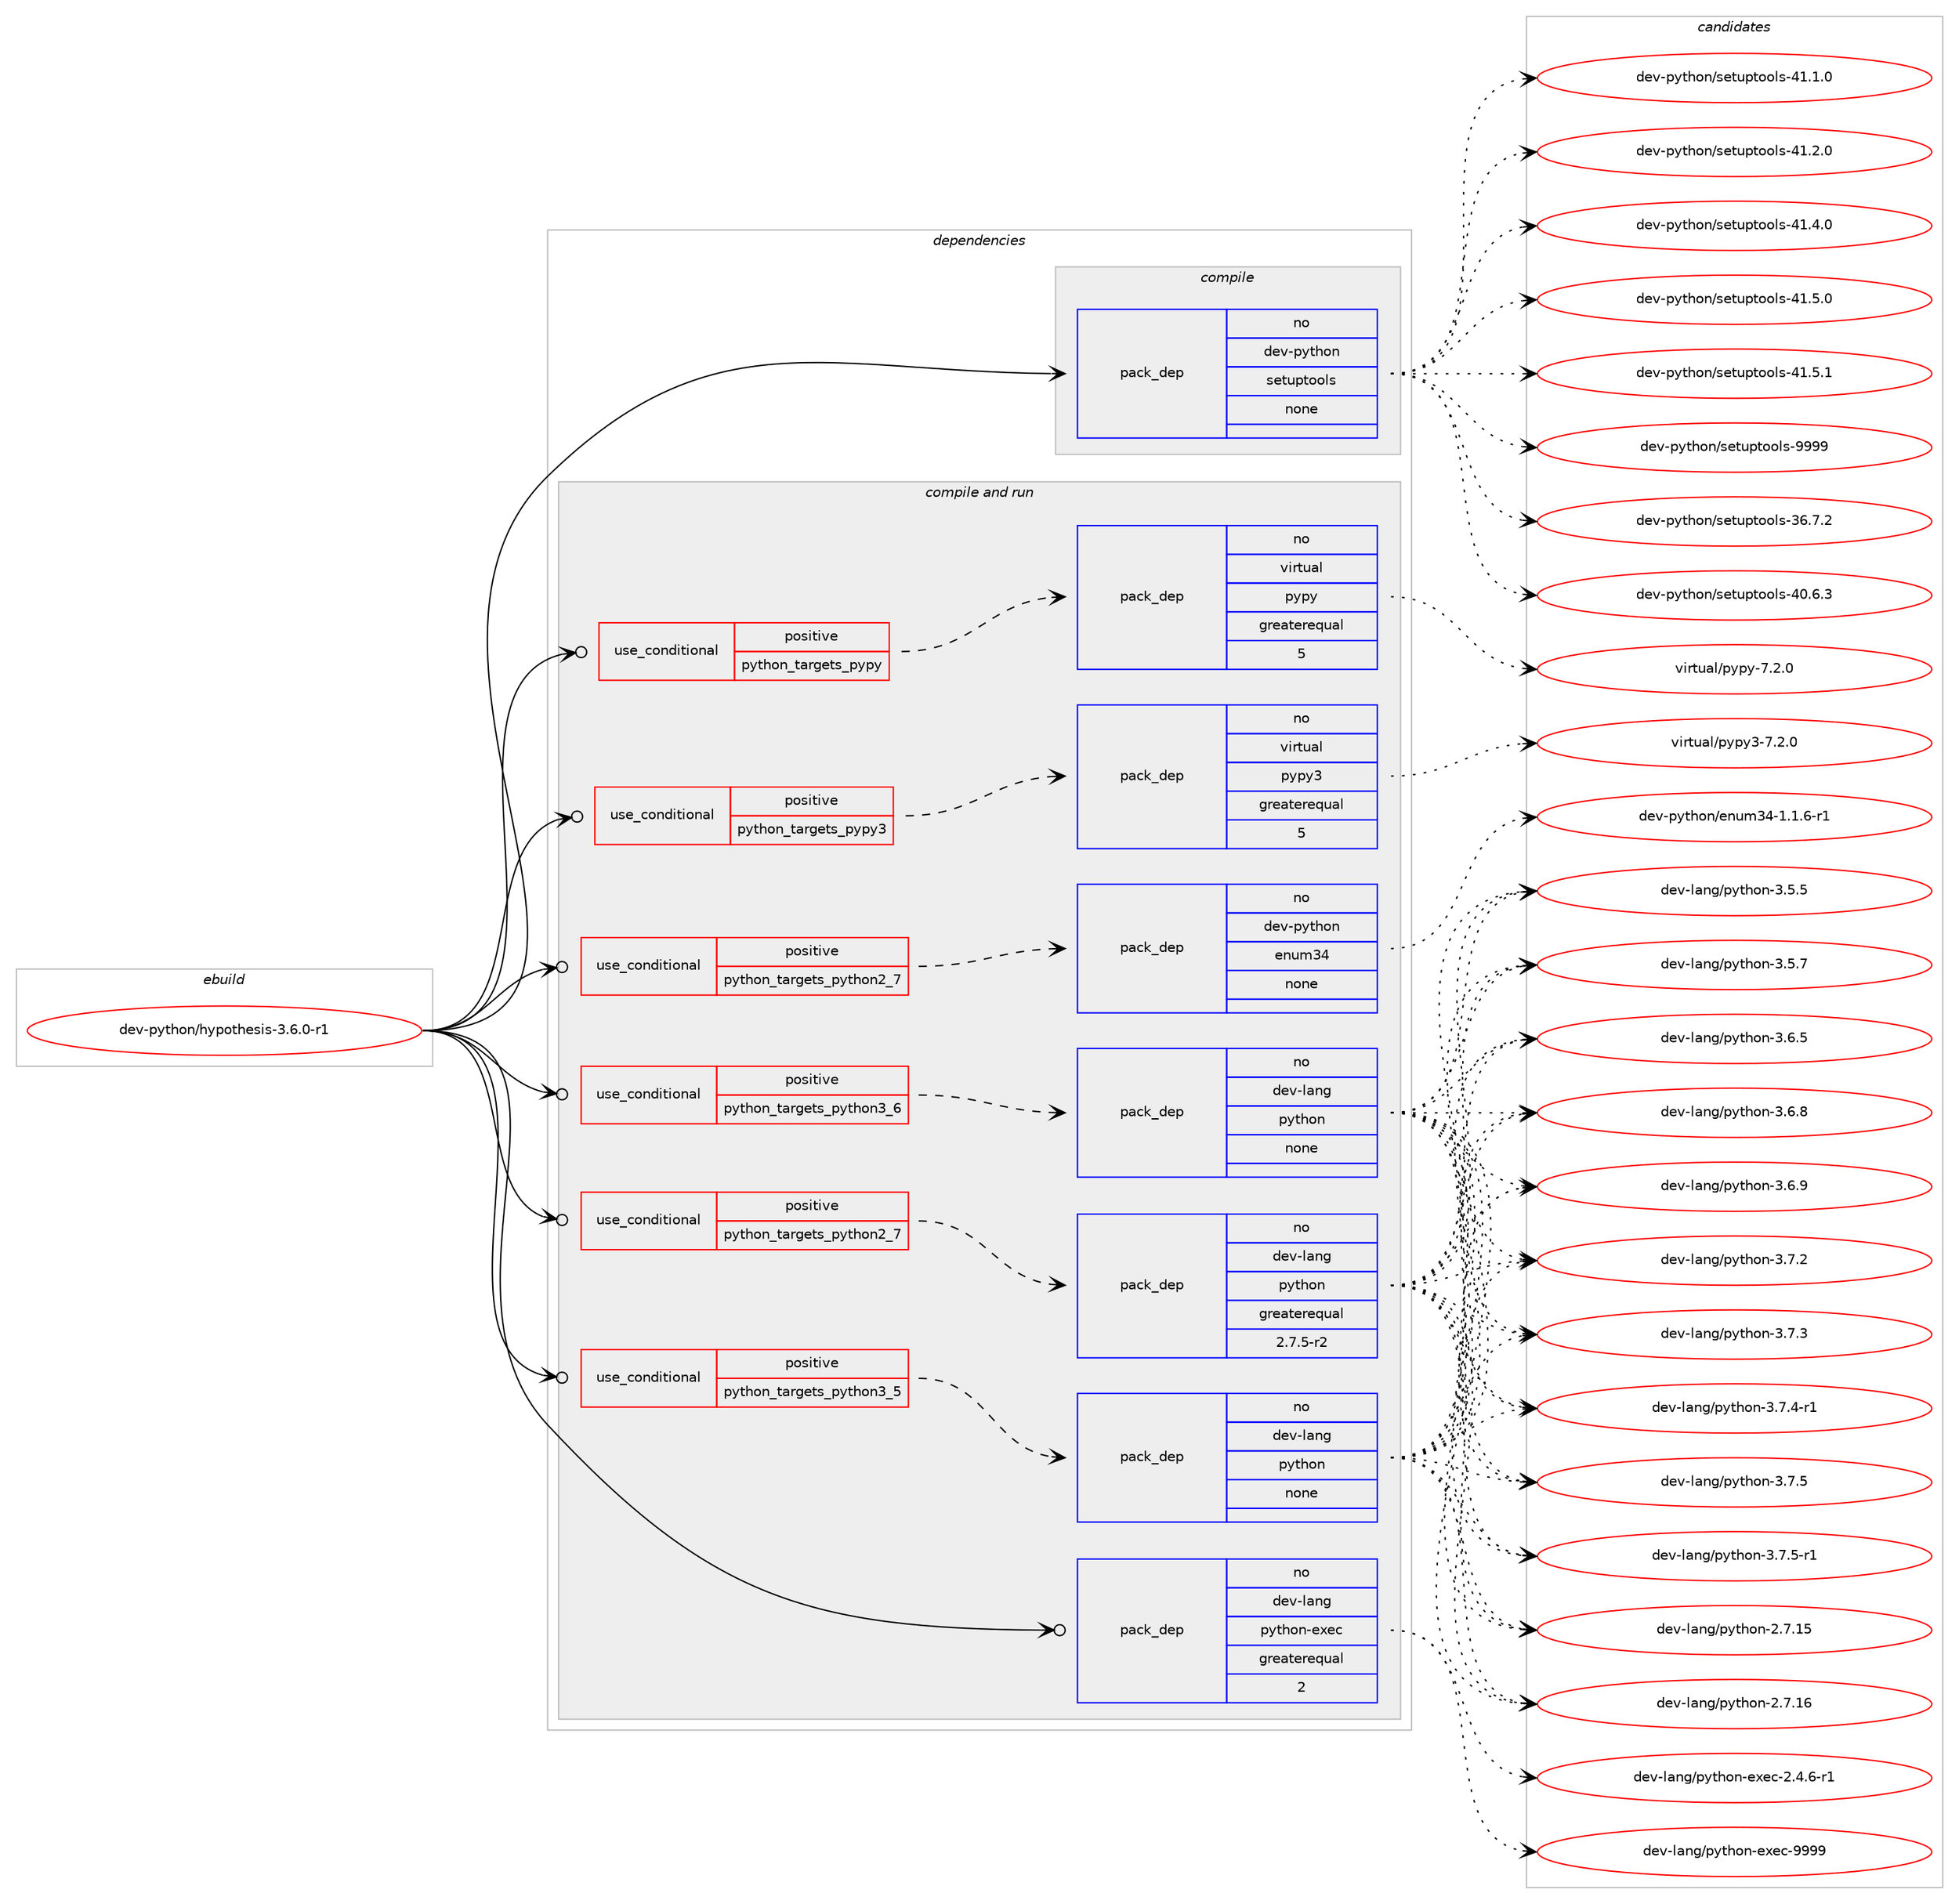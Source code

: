 digraph prolog {

# *************
# Graph options
# *************

newrank=true;
concentrate=true;
compound=true;
graph [rankdir=LR,fontname=Helvetica,fontsize=10,ranksep=1.5];#, ranksep=2.5, nodesep=0.2];
edge  [arrowhead=vee];
node  [fontname=Helvetica,fontsize=10];

# **********
# The ebuild
# **********

subgraph cluster_leftcol {
color=gray;
label=<<i>ebuild</i>>;
id [label="dev-python/hypothesis-3.6.0-r1", color=red, width=4, href="../dev-python/hypothesis-3.6.0-r1.svg"];
}

# ****************
# The dependencies
# ****************

subgraph cluster_midcol {
color=gray;
label=<<i>dependencies</i>>;
subgraph cluster_compile {
fillcolor="#eeeeee";
style=filled;
label=<<i>compile</i>>;
subgraph pack456471 {
dependency608942 [label=<<TABLE BORDER="0" CELLBORDER="1" CELLSPACING="0" CELLPADDING="4" WIDTH="220"><TR><TD ROWSPAN="6" CELLPADDING="30">pack_dep</TD></TR><TR><TD WIDTH="110">no</TD></TR><TR><TD>dev-python</TD></TR><TR><TD>setuptools</TD></TR><TR><TD>none</TD></TR><TR><TD></TD></TR></TABLE>>, shape=none, color=blue];
}
id:e -> dependency608942:w [weight=20,style="solid",arrowhead="vee"];
}
subgraph cluster_compileandrun {
fillcolor="#eeeeee";
style=filled;
label=<<i>compile and run</i>>;
subgraph cond140672 {
dependency608943 [label=<<TABLE BORDER="0" CELLBORDER="1" CELLSPACING="0" CELLPADDING="4"><TR><TD ROWSPAN="3" CELLPADDING="10">use_conditional</TD></TR><TR><TD>positive</TD></TR><TR><TD>python_targets_pypy</TD></TR></TABLE>>, shape=none, color=red];
subgraph pack456472 {
dependency608944 [label=<<TABLE BORDER="0" CELLBORDER="1" CELLSPACING="0" CELLPADDING="4" WIDTH="220"><TR><TD ROWSPAN="6" CELLPADDING="30">pack_dep</TD></TR><TR><TD WIDTH="110">no</TD></TR><TR><TD>virtual</TD></TR><TR><TD>pypy</TD></TR><TR><TD>greaterequal</TD></TR><TR><TD>5</TD></TR></TABLE>>, shape=none, color=blue];
}
dependency608943:e -> dependency608944:w [weight=20,style="dashed",arrowhead="vee"];
}
id:e -> dependency608943:w [weight=20,style="solid",arrowhead="odotvee"];
subgraph cond140673 {
dependency608945 [label=<<TABLE BORDER="0" CELLBORDER="1" CELLSPACING="0" CELLPADDING="4"><TR><TD ROWSPAN="3" CELLPADDING="10">use_conditional</TD></TR><TR><TD>positive</TD></TR><TR><TD>python_targets_pypy3</TD></TR></TABLE>>, shape=none, color=red];
subgraph pack456473 {
dependency608946 [label=<<TABLE BORDER="0" CELLBORDER="1" CELLSPACING="0" CELLPADDING="4" WIDTH="220"><TR><TD ROWSPAN="6" CELLPADDING="30">pack_dep</TD></TR><TR><TD WIDTH="110">no</TD></TR><TR><TD>virtual</TD></TR><TR><TD>pypy3</TD></TR><TR><TD>greaterequal</TD></TR><TR><TD>5</TD></TR></TABLE>>, shape=none, color=blue];
}
dependency608945:e -> dependency608946:w [weight=20,style="dashed",arrowhead="vee"];
}
id:e -> dependency608945:w [weight=20,style="solid",arrowhead="odotvee"];
subgraph cond140674 {
dependency608947 [label=<<TABLE BORDER="0" CELLBORDER="1" CELLSPACING="0" CELLPADDING="4"><TR><TD ROWSPAN="3" CELLPADDING="10">use_conditional</TD></TR><TR><TD>positive</TD></TR><TR><TD>python_targets_python2_7</TD></TR></TABLE>>, shape=none, color=red];
subgraph pack456474 {
dependency608948 [label=<<TABLE BORDER="0" CELLBORDER="1" CELLSPACING="0" CELLPADDING="4" WIDTH="220"><TR><TD ROWSPAN="6" CELLPADDING="30">pack_dep</TD></TR><TR><TD WIDTH="110">no</TD></TR><TR><TD>dev-lang</TD></TR><TR><TD>python</TD></TR><TR><TD>greaterequal</TD></TR><TR><TD>2.7.5-r2</TD></TR></TABLE>>, shape=none, color=blue];
}
dependency608947:e -> dependency608948:w [weight=20,style="dashed",arrowhead="vee"];
}
id:e -> dependency608947:w [weight=20,style="solid",arrowhead="odotvee"];
subgraph cond140675 {
dependency608949 [label=<<TABLE BORDER="0" CELLBORDER="1" CELLSPACING="0" CELLPADDING="4"><TR><TD ROWSPAN="3" CELLPADDING="10">use_conditional</TD></TR><TR><TD>positive</TD></TR><TR><TD>python_targets_python2_7</TD></TR></TABLE>>, shape=none, color=red];
subgraph pack456475 {
dependency608950 [label=<<TABLE BORDER="0" CELLBORDER="1" CELLSPACING="0" CELLPADDING="4" WIDTH="220"><TR><TD ROWSPAN="6" CELLPADDING="30">pack_dep</TD></TR><TR><TD WIDTH="110">no</TD></TR><TR><TD>dev-python</TD></TR><TR><TD>enum34</TD></TR><TR><TD>none</TD></TR><TR><TD></TD></TR></TABLE>>, shape=none, color=blue];
}
dependency608949:e -> dependency608950:w [weight=20,style="dashed",arrowhead="vee"];
}
id:e -> dependency608949:w [weight=20,style="solid",arrowhead="odotvee"];
subgraph cond140676 {
dependency608951 [label=<<TABLE BORDER="0" CELLBORDER="1" CELLSPACING="0" CELLPADDING="4"><TR><TD ROWSPAN="3" CELLPADDING="10">use_conditional</TD></TR><TR><TD>positive</TD></TR><TR><TD>python_targets_python3_5</TD></TR></TABLE>>, shape=none, color=red];
subgraph pack456476 {
dependency608952 [label=<<TABLE BORDER="0" CELLBORDER="1" CELLSPACING="0" CELLPADDING="4" WIDTH="220"><TR><TD ROWSPAN="6" CELLPADDING="30">pack_dep</TD></TR><TR><TD WIDTH="110">no</TD></TR><TR><TD>dev-lang</TD></TR><TR><TD>python</TD></TR><TR><TD>none</TD></TR><TR><TD></TD></TR></TABLE>>, shape=none, color=blue];
}
dependency608951:e -> dependency608952:w [weight=20,style="dashed",arrowhead="vee"];
}
id:e -> dependency608951:w [weight=20,style="solid",arrowhead="odotvee"];
subgraph cond140677 {
dependency608953 [label=<<TABLE BORDER="0" CELLBORDER="1" CELLSPACING="0" CELLPADDING="4"><TR><TD ROWSPAN="3" CELLPADDING="10">use_conditional</TD></TR><TR><TD>positive</TD></TR><TR><TD>python_targets_python3_6</TD></TR></TABLE>>, shape=none, color=red];
subgraph pack456477 {
dependency608954 [label=<<TABLE BORDER="0" CELLBORDER="1" CELLSPACING="0" CELLPADDING="4" WIDTH="220"><TR><TD ROWSPAN="6" CELLPADDING="30">pack_dep</TD></TR><TR><TD WIDTH="110">no</TD></TR><TR><TD>dev-lang</TD></TR><TR><TD>python</TD></TR><TR><TD>none</TD></TR><TR><TD></TD></TR></TABLE>>, shape=none, color=blue];
}
dependency608953:e -> dependency608954:w [weight=20,style="dashed",arrowhead="vee"];
}
id:e -> dependency608953:w [weight=20,style="solid",arrowhead="odotvee"];
subgraph pack456478 {
dependency608955 [label=<<TABLE BORDER="0" CELLBORDER="1" CELLSPACING="0" CELLPADDING="4" WIDTH="220"><TR><TD ROWSPAN="6" CELLPADDING="30">pack_dep</TD></TR><TR><TD WIDTH="110">no</TD></TR><TR><TD>dev-lang</TD></TR><TR><TD>python-exec</TD></TR><TR><TD>greaterequal</TD></TR><TR><TD>2</TD></TR></TABLE>>, shape=none, color=blue];
}
id:e -> dependency608955:w [weight=20,style="solid",arrowhead="odotvee"];
}
subgraph cluster_run {
fillcolor="#eeeeee";
style=filled;
label=<<i>run</i>>;
}
}

# **************
# The candidates
# **************

subgraph cluster_choices {
rank=same;
color=gray;
label=<<i>candidates</i>>;

subgraph choice456471 {
color=black;
nodesep=1;
choice100101118451121211161041111104711510111611711211611111110811545515446554650 [label="dev-python/setuptools-36.7.2", color=red, width=4,href="../dev-python/setuptools-36.7.2.svg"];
choice100101118451121211161041111104711510111611711211611111110811545524846544651 [label="dev-python/setuptools-40.6.3", color=red, width=4,href="../dev-python/setuptools-40.6.3.svg"];
choice100101118451121211161041111104711510111611711211611111110811545524946494648 [label="dev-python/setuptools-41.1.0", color=red, width=4,href="../dev-python/setuptools-41.1.0.svg"];
choice100101118451121211161041111104711510111611711211611111110811545524946504648 [label="dev-python/setuptools-41.2.0", color=red, width=4,href="../dev-python/setuptools-41.2.0.svg"];
choice100101118451121211161041111104711510111611711211611111110811545524946524648 [label="dev-python/setuptools-41.4.0", color=red, width=4,href="../dev-python/setuptools-41.4.0.svg"];
choice100101118451121211161041111104711510111611711211611111110811545524946534648 [label="dev-python/setuptools-41.5.0", color=red, width=4,href="../dev-python/setuptools-41.5.0.svg"];
choice100101118451121211161041111104711510111611711211611111110811545524946534649 [label="dev-python/setuptools-41.5.1", color=red, width=4,href="../dev-python/setuptools-41.5.1.svg"];
choice10010111845112121116104111110471151011161171121161111111081154557575757 [label="dev-python/setuptools-9999", color=red, width=4,href="../dev-python/setuptools-9999.svg"];
dependency608942:e -> choice100101118451121211161041111104711510111611711211611111110811545515446554650:w [style=dotted,weight="100"];
dependency608942:e -> choice100101118451121211161041111104711510111611711211611111110811545524846544651:w [style=dotted,weight="100"];
dependency608942:e -> choice100101118451121211161041111104711510111611711211611111110811545524946494648:w [style=dotted,weight="100"];
dependency608942:e -> choice100101118451121211161041111104711510111611711211611111110811545524946504648:w [style=dotted,weight="100"];
dependency608942:e -> choice100101118451121211161041111104711510111611711211611111110811545524946524648:w [style=dotted,weight="100"];
dependency608942:e -> choice100101118451121211161041111104711510111611711211611111110811545524946534648:w [style=dotted,weight="100"];
dependency608942:e -> choice100101118451121211161041111104711510111611711211611111110811545524946534649:w [style=dotted,weight="100"];
dependency608942:e -> choice10010111845112121116104111110471151011161171121161111111081154557575757:w [style=dotted,weight="100"];
}
subgraph choice456472 {
color=black;
nodesep=1;
choice1181051141161179710847112121112121455546504648 [label="virtual/pypy-7.2.0", color=red, width=4,href="../virtual/pypy-7.2.0.svg"];
dependency608944:e -> choice1181051141161179710847112121112121455546504648:w [style=dotted,weight="100"];
}
subgraph choice456473 {
color=black;
nodesep=1;
choice118105114116117971084711212111212151455546504648 [label="virtual/pypy3-7.2.0", color=red, width=4,href="../virtual/pypy3-7.2.0.svg"];
dependency608946:e -> choice118105114116117971084711212111212151455546504648:w [style=dotted,weight="100"];
}
subgraph choice456474 {
color=black;
nodesep=1;
choice10010111845108971101034711212111610411111045504655464953 [label="dev-lang/python-2.7.15", color=red, width=4,href="../dev-lang/python-2.7.15.svg"];
choice10010111845108971101034711212111610411111045504655464954 [label="dev-lang/python-2.7.16", color=red, width=4,href="../dev-lang/python-2.7.16.svg"];
choice100101118451089711010347112121116104111110455146534653 [label="dev-lang/python-3.5.5", color=red, width=4,href="../dev-lang/python-3.5.5.svg"];
choice100101118451089711010347112121116104111110455146534655 [label="dev-lang/python-3.5.7", color=red, width=4,href="../dev-lang/python-3.5.7.svg"];
choice100101118451089711010347112121116104111110455146544653 [label="dev-lang/python-3.6.5", color=red, width=4,href="../dev-lang/python-3.6.5.svg"];
choice100101118451089711010347112121116104111110455146544656 [label="dev-lang/python-3.6.8", color=red, width=4,href="../dev-lang/python-3.6.8.svg"];
choice100101118451089711010347112121116104111110455146544657 [label="dev-lang/python-3.6.9", color=red, width=4,href="../dev-lang/python-3.6.9.svg"];
choice100101118451089711010347112121116104111110455146554650 [label="dev-lang/python-3.7.2", color=red, width=4,href="../dev-lang/python-3.7.2.svg"];
choice100101118451089711010347112121116104111110455146554651 [label="dev-lang/python-3.7.3", color=red, width=4,href="../dev-lang/python-3.7.3.svg"];
choice1001011184510897110103471121211161041111104551465546524511449 [label="dev-lang/python-3.7.4-r1", color=red, width=4,href="../dev-lang/python-3.7.4-r1.svg"];
choice100101118451089711010347112121116104111110455146554653 [label="dev-lang/python-3.7.5", color=red, width=4,href="../dev-lang/python-3.7.5.svg"];
choice1001011184510897110103471121211161041111104551465546534511449 [label="dev-lang/python-3.7.5-r1", color=red, width=4,href="../dev-lang/python-3.7.5-r1.svg"];
dependency608948:e -> choice10010111845108971101034711212111610411111045504655464953:w [style=dotted,weight="100"];
dependency608948:e -> choice10010111845108971101034711212111610411111045504655464954:w [style=dotted,weight="100"];
dependency608948:e -> choice100101118451089711010347112121116104111110455146534653:w [style=dotted,weight="100"];
dependency608948:e -> choice100101118451089711010347112121116104111110455146534655:w [style=dotted,weight="100"];
dependency608948:e -> choice100101118451089711010347112121116104111110455146544653:w [style=dotted,weight="100"];
dependency608948:e -> choice100101118451089711010347112121116104111110455146544656:w [style=dotted,weight="100"];
dependency608948:e -> choice100101118451089711010347112121116104111110455146544657:w [style=dotted,weight="100"];
dependency608948:e -> choice100101118451089711010347112121116104111110455146554650:w [style=dotted,weight="100"];
dependency608948:e -> choice100101118451089711010347112121116104111110455146554651:w [style=dotted,weight="100"];
dependency608948:e -> choice1001011184510897110103471121211161041111104551465546524511449:w [style=dotted,weight="100"];
dependency608948:e -> choice100101118451089711010347112121116104111110455146554653:w [style=dotted,weight="100"];
dependency608948:e -> choice1001011184510897110103471121211161041111104551465546534511449:w [style=dotted,weight="100"];
}
subgraph choice456475 {
color=black;
nodesep=1;
choice100101118451121211161041111104710111011710951524549464946544511449 [label="dev-python/enum34-1.1.6-r1", color=red, width=4,href="../dev-python/enum34-1.1.6-r1.svg"];
dependency608950:e -> choice100101118451121211161041111104710111011710951524549464946544511449:w [style=dotted,weight="100"];
}
subgraph choice456476 {
color=black;
nodesep=1;
choice10010111845108971101034711212111610411111045504655464953 [label="dev-lang/python-2.7.15", color=red, width=4,href="../dev-lang/python-2.7.15.svg"];
choice10010111845108971101034711212111610411111045504655464954 [label="dev-lang/python-2.7.16", color=red, width=4,href="../dev-lang/python-2.7.16.svg"];
choice100101118451089711010347112121116104111110455146534653 [label="dev-lang/python-3.5.5", color=red, width=4,href="../dev-lang/python-3.5.5.svg"];
choice100101118451089711010347112121116104111110455146534655 [label="dev-lang/python-3.5.7", color=red, width=4,href="../dev-lang/python-3.5.7.svg"];
choice100101118451089711010347112121116104111110455146544653 [label="dev-lang/python-3.6.5", color=red, width=4,href="../dev-lang/python-3.6.5.svg"];
choice100101118451089711010347112121116104111110455146544656 [label="dev-lang/python-3.6.8", color=red, width=4,href="../dev-lang/python-3.6.8.svg"];
choice100101118451089711010347112121116104111110455146544657 [label="dev-lang/python-3.6.9", color=red, width=4,href="../dev-lang/python-3.6.9.svg"];
choice100101118451089711010347112121116104111110455146554650 [label="dev-lang/python-3.7.2", color=red, width=4,href="../dev-lang/python-3.7.2.svg"];
choice100101118451089711010347112121116104111110455146554651 [label="dev-lang/python-3.7.3", color=red, width=4,href="../dev-lang/python-3.7.3.svg"];
choice1001011184510897110103471121211161041111104551465546524511449 [label="dev-lang/python-3.7.4-r1", color=red, width=4,href="../dev-lang/python-3.7.4-r1.svg"];
choice100101118451089711010347112121116104111110455146554653 [label="dev-lang/python-3.7.5", color=red, width=4,href="../dev-lang/python-3.7.5.svg"];
choice1001011184510897110103471121211161041111104551465546534511449 [label="dev-lang/python-3.7.5-r1", color=red, width=4,href="../dev-lang/python-3.7.5-r1.svg"];
dependency608952:e -> choice10010111845108971101034711212111610411111045504655464953:w [style=dotted,weight="100"];
dependency608952:e -> choice10010111845108971101034711212111610411111045504655464954:w [style=dotted,weight="100"];
dependency608952:e -> choice100101118451089711010347112121116104111110455146534653:w [style=dotted,weight="100"];
dependency608952:e -> choice100101118451089711010347112121116104111110455146534655:w [style=dotted,weight="100"];
dependency608952:e -> choice100101118451089711010347112121116104111110455146544653:w [style=dotted,weight="100"];
dependency608952:e -> choice100101118451089711010347112121116104111110455146544656:w [style=dotted,weight="100"];
dependency608952:e -> choice100101118451089711010347112121116104111110455146544657:w [style=dotted,weight="100"];
dependency608952:e -> choice100101118451089711010347112121116104111110455146554650:w [style=dotted,weight="100"];
dependency608952:e -> choice100101118451089711010347112121116104111110455146554651:w [style=dotted,weight="100"];
dependency608952:e -> choice1001011184510897110103471121211161041111104551465546524511449:w [style=dotted,weight="100"];
dependency608952:e -> choice100101118451089711010347112121116104111110455146554653:w [style=dotted,weight="100"];
dependency608952:e -> choice1001011184510897110103471121211161041111104551465546534511449:w [style=dotted,weight="100"];
}
subgraph choice456477 {
color=black;
nodesep=1;
choice10010111845108971101034711212111610411111045504655464953 [label="dev-lang/python-2.7.15", color=red, width=4,href="../dev-lang/python-2.7.15.svg"];
choice10010111845108971101034711212111610411111045504655464954 [label="dev-lang/python-2.7.16", color=red, width=4,href="../dev-lang/python-2.7.16.svg"];
choice100101118451089711010347112121116104111110455146534653 [label="dev-lang/python-3.5.5", color=red, width=4,href="../dev-lang/python-3.5.5.svg"];
choice100101118451089711010347112121116104111110455146534655 [label="dev-lang/python-3.5.7", color=red, width=4,href="../dev-lang/python-3.5.7.svg"];
choice100101118451089711010347112121116104111110455146544653 [label="dev-lang/python-3.6.5", color=red, width=4,href="../dev-lang/python-3.6.5.svg"];
choice100101118451089711010347112121116104111110455146544656 [label="dev-lang/python-3.6.8", color=red, width=4,href="../dev-lang/python-3.6.8.svg"];
choice100101118451089711010347112121116104111110455146544657 [label="dev-lang/python-3.6.9", color=red, width=4,href="../dev-lang/python-3.6.9.svg"];
choice100101118451089711010347112121116104111110455146554650 [label="dev-lang/python-3.7.2", color=red, width=4,href="../dev-lang/python-3.7.2.svg"];
choice100101118451089711010347112121116104111110455146554651 [label="dev-lang/python-3.7.3", color=red, width=4,href="../dev-lang/python-3.7.3.svg"];
choice1001011184510897110103471121211161041111104551465546524511449 [label="dev-lang/python-3.7.4-r1", color=red, width=4,href="../dev-lang/python-3.7.4-r1.svg"];
choice100101118451089711010347112121116104111110455146554653 [label="dev-lang/python-3.7.5", color=red, width=4,href="../dev-lang/python-3.7.5.svg"];
choice1001011184510897110103471121211161041111104551465546534511449 [label="dev-lang/python-3.7.5-r1", color=red, width=4,href="../dev-lang/python-3.7.5-r1.svg"];
dependency608954:e -> choice10010111845108971101034711212111610411111045504655464953:w [style=dotted,weight="100"];
dependency608954:e -> choice10010111845108971101034711212111610411111045504655464954:w [style=dotted,weight="100"];
dependency608954:e -> choice100101118451089711010347112121116104111110455146534653:w [style=dotted,weight="100"];
dependency608954:e -> choice100101118451089711010347112121116104111110455146534655:w [style=dotted,weight="100"];
dependency608954:e -> choice100101118451089711010347112121116104111110455146544653:w [style=dotted,weight="100"];
dependency608954:e -> choice100101118451089711010347112121116104111110455146544656:w [style=dotted,weight="100"];
dependency608954:e -> choice100101118451089711010347112121116104111110455146544657:w [style=dotted,weight="100"];
dependency608954:e -> choice100101118451089711010347112121116104111110455146554650:w [style=dotted,weight="100"];
dependency608954:e -> choice100101118451089711010347112121116104111110455146554651:w [style=dotted,weight="100"];
dependency608954:e -> choice1001011184510897110103471121211161041111104551465546524511449:w [style=dotted,weight="100"];
dependency608954:e -> choice100101118451089711010347112121116104111110455146554653:w [style=dotted,weight="100"];
dependency608954:e -> choice1001011184510897110103471121211161041111104551465546534511449:w [style=dotted,weight="100"];
}
subgraph choice456478 {
color=black;
nodesep=1;
choice10010111845108971101034711212111610411111045101120101994550465246544511449 [label="dev-lang/python-exec-2.4.6-r1", color=red, width=4,href="../dev-lang/python-exec-2.4.6-r1.svg"];
choice10010111845108971101034711212111610411111045101120101994557575757 [label="dev-lang/python-exec-9999", color=red, width=4,href="../dev-lang/python-exec-9999.svg"];
dependency608955:e -> choice10010111845108971101034711212111610411111045101120101994550465246544511449:w [style=dotted,weight="100"];
dependency608955:e -> choice10010111845108971101034711212111610411111045101120101994557575757:w [style=dotted,weight="100"];
}
}

}
